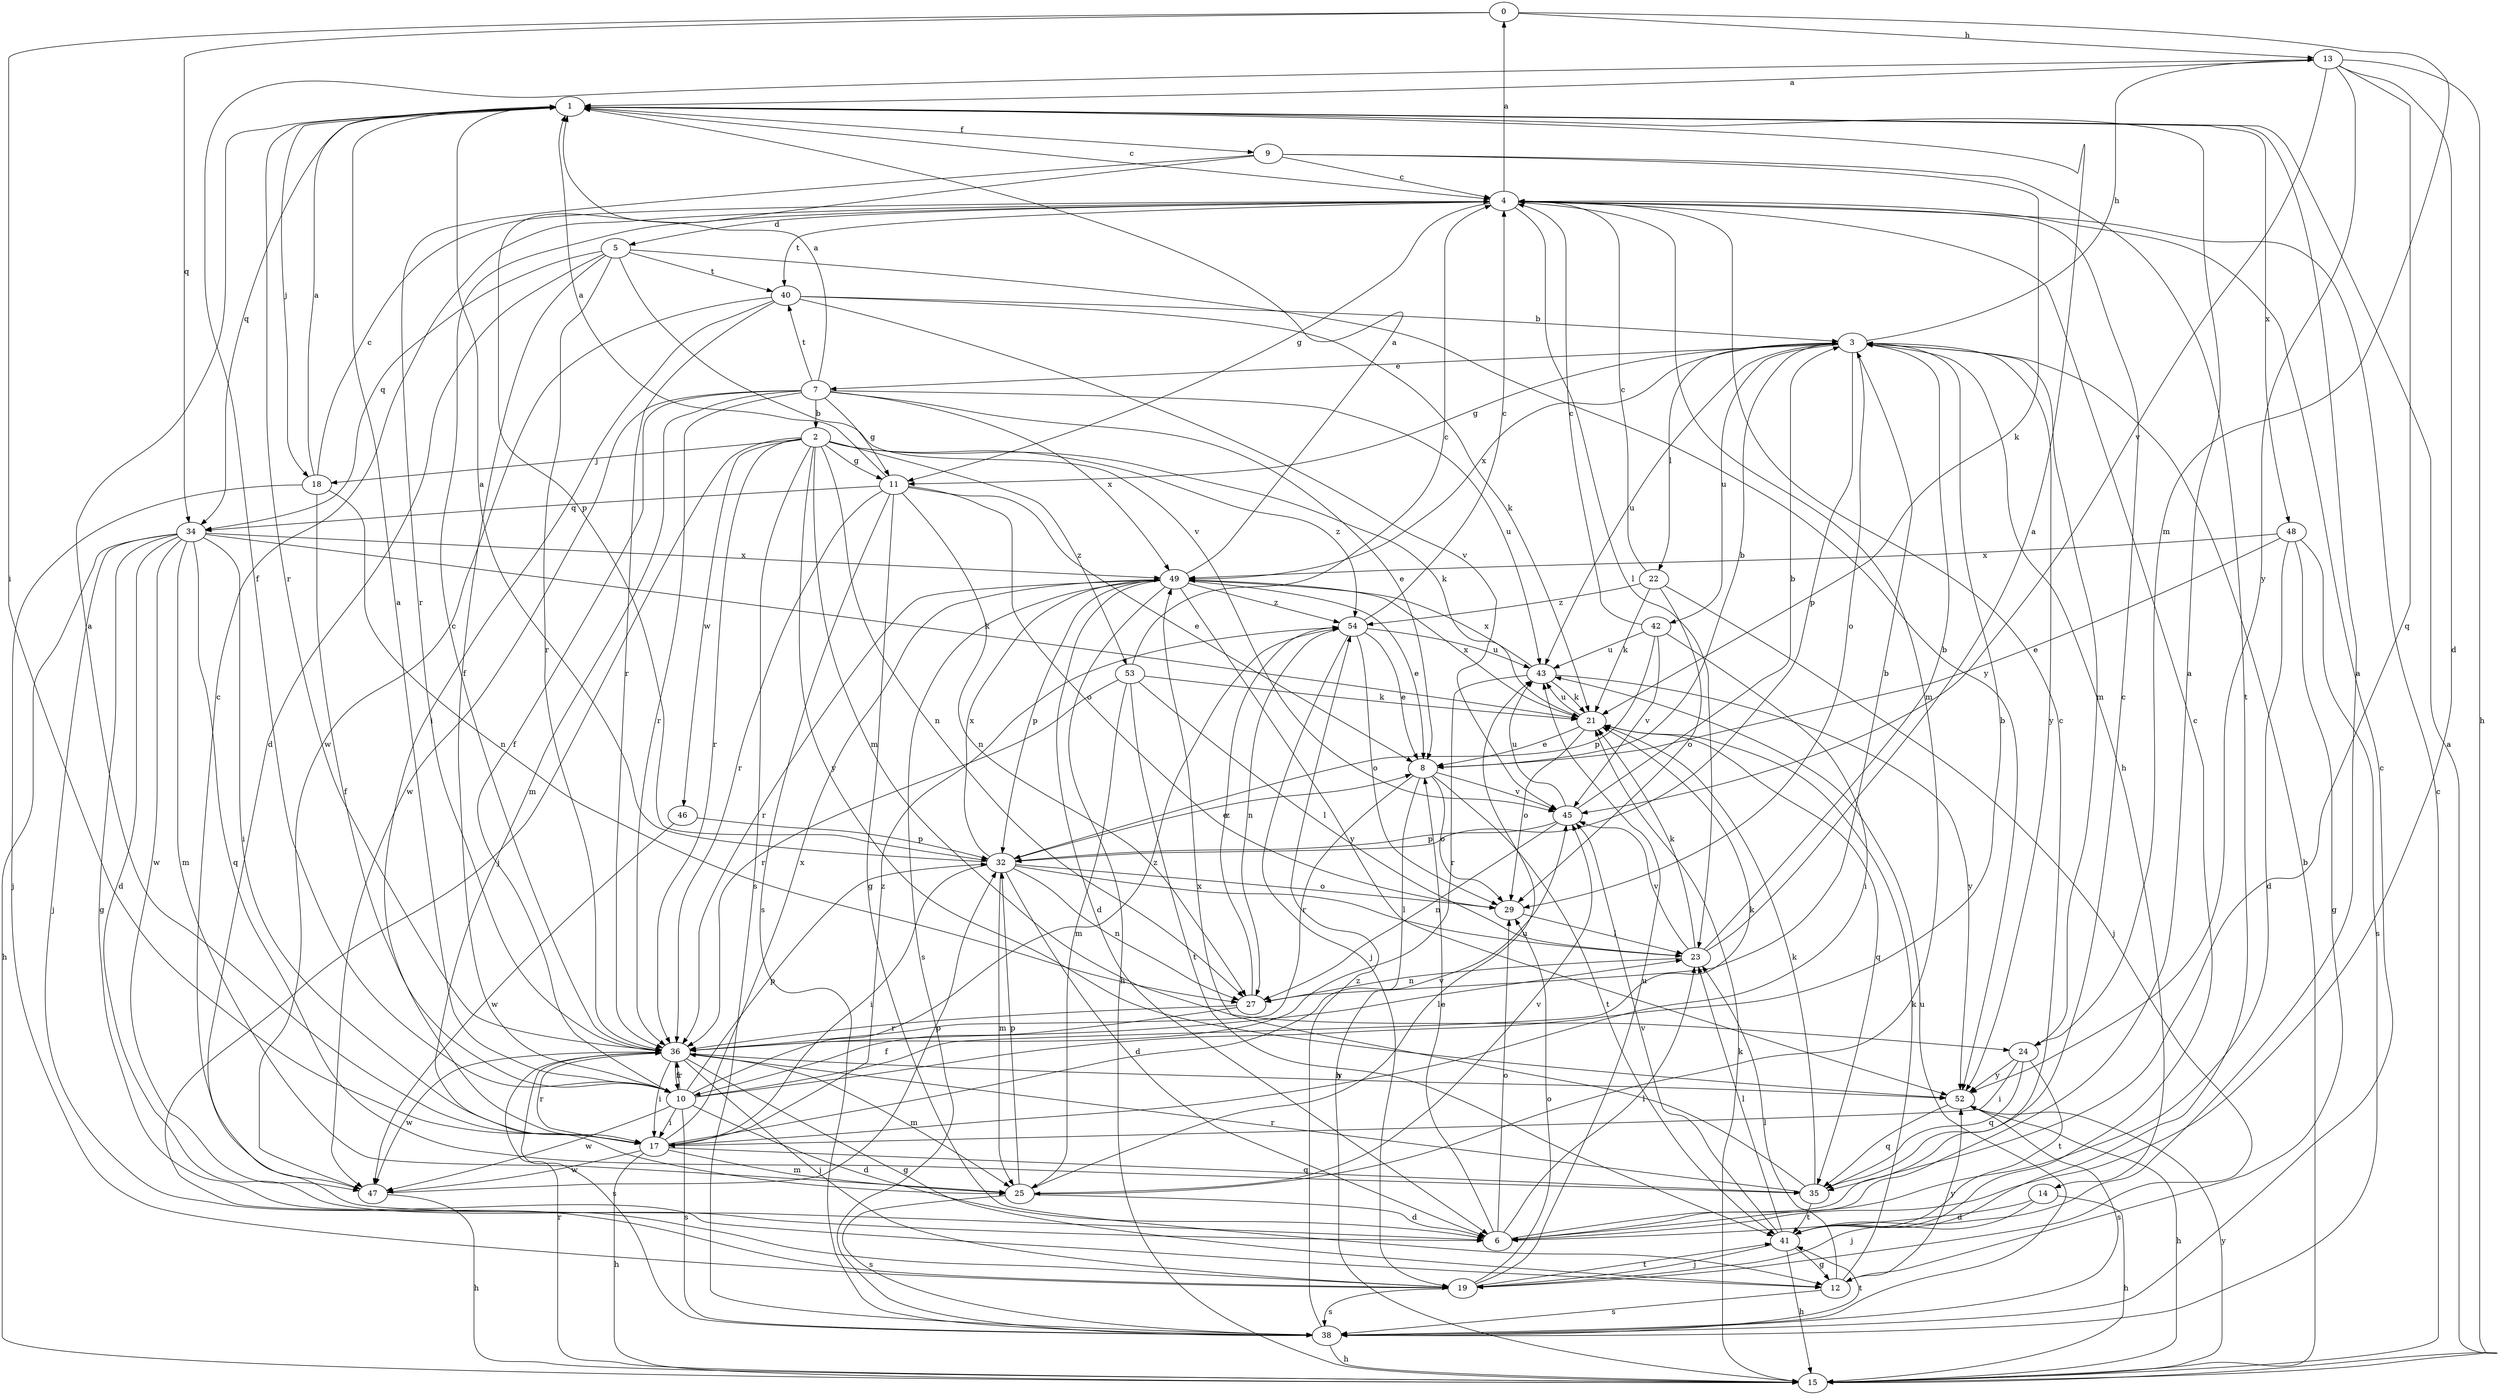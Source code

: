 strict digraph  {
0;
1;
2;
3;
4;
5;
6;
7;
8;
9;
10;
11;
12;
13;
14;
15;
17;
18;
19;
21;
22;
23;
24;
25;
27;
29;
32;
34;
35;
36;
38;
40;
41;
42;
43;
45;
46;
47;
48;
49;
52;
53;
54;
0 -> 13  [label=h];
0 -> 17  [label=i];
0 -> 24  [label=m];
0 -> 34  [label=q];
1 -> 4  [label=c];
1 -> 9  [label=f];
1 -> 18  [label=j];
1 -> 34  [label=q];
1 -> 36  [label=r];
1 -> 48  [label=x];
2 -> 11  [label=g];
2 -> 18  [label=j];
2 -> 19  [label=j];
2 -> 21  [label=k];
2 -> 24  [label=m];
2 -> 27  [label=n];
2 -> 36  [label=r];
2 -> 38  [label=s];
2 -> 46  [label=w];
2 -> 52  [label=y];
2 -> 53  [label=z];
2 -> 54  [label=z];
3 -> 7  [label=e];
3 -> 11  [label=g];
3 -> 13  [label=h];
3 -> 14  [label=h];
3 -> 22  [label=l];
3 -> 24  [label=m];
3 -> 29  [label=o];
3 -> 32  [label=p];
3 -> 42  [label=u];
3 -> 43  [label=u];
3 -> 49  [label=x];
3 -> 52  [label=y];
4 -> 0  [label=a];
4 -> 5  [label=d];
4 -> 11  [label=g];
4 -> 23  [label=l];
4 -> 25  [label=m];
4 -> 40  [label=t];
5 -> 6  [label=d];
5 -> 10  [label=f];
5 -> 34  [label=q];
5 -> 36  [label=r];
5 -> 40  [label=t];
5 -> 45  [label=v];
5 -> 52  [label=y];
6 -> 1  [label=a];
6 -> 4  [label=c];
6 -> 8  [label=e];
6 -> 23  [label=l];
6 -> 29  [label=o];
7 -> 1  [label=a];
7 -> 2  [label=b];
7 -> 8  [label=e];
7 -> 10  [label=f];
7 -> 11  [label=g];
7 -> 25  [label=m];
7 -> 36  [label=r];
7 -> 40  [label=t];
7 -> 43  [label=u];
7 -> 47  [label=w];
7 -> 49  [label=x];
8 -> 3  [label=b];
8 -> 15  [label=h];
8 -> 29  [label=o];
8 -> 36  [label=r];
8 -> 41  [label=t];
8 -> 45  [label=v];
9 -> 4  [label=c];
9 -> 21  [label=k];
9 -> 32  [label=p];
9 -> 36  [label=r];
9 -> 41  [label=t];
10 -> 1  [label=a];
10 -> 3  [label=b];
10 -> 6  [label=d];
10 -> 17  [label=i];
10 -> 21  [label=k];
10 -> 32  [label=p];
10 -> 36  [label=r];
10 -> 38  [label=s];
10 -> 47  [label=w];
10 -> 54  [label=z];
11 -> 1  [label=a];
11 -> 8  [label=e];
11 -> 12  [label=g];
11 -> 27  [label=n];
11 -> 29  [label=o];
11 -> 34  [label=q];
11 -> 36  [label=r];
11 -> 38  [label=s];
12 -> 21  [label=k];
12 -> 23  [label=l];
12 -> 38  [label=s];
12 -> 52  [label=y];
13 -> 1  [label=a];
13 -> 6  [label=d];
13 -> 10  [label=f];
13 -> 15  [label=h];
13 -> 35  [label=q];
13 -> 45  [label=v];
13 -> 52  [label=y];
14 -> 6  [label=d];
14 -> 15  [label=h];
14 -> 19  [label=j];
15 -> 1  [label=a];
15 -> 3  [label=b];
15 -> 4  [label=c];
15 -> 21  [label=k];
15 -> 36  [label=r];
15 -> 52  [label=y];
17 -> 1  [label=a];
17 -> 15  [label=h];
17 -> 25  [label=m];
17 -> 35  [label=q];
17 -> 36  [label=r];
17 -> 45  [label=v];
17 -> 47  [label=w];
17 -> 49  [label=x];
17 -> 54  [label=z];
18 -> 1  [label=a];
18 -> 4  [label=c];
18 -> 10  [label=f];
18 -> 19  [label=j];
18 -> 27  [label=n];
19 -> 29  [label=o];
19 -> 38  [label=s];
19 -> 41  [label=t];
19 -> 43  [label=u];
21 -> 8  [label=e];
21 -> 29  [label=o];
21 -> 35  [label=q];
21 -> 43  [label=u];
21 -> 49  [label=x];
22 -> 4  [label=c];
22 -> 19  [label=j];
22 -> 21  [label=k];
22 -> 29  [label=o];
22 -> 54  [label=z];
23 -> 1  [label=a];
23 -> 3  [label=b];
23 -> 21  [label=k];
23 -> 27  [label=n];
23 -> 45  [label=v];
24 -> 17  [label=i];
24 -> 35  [label=q];
24 -> 41  [label=t];
24 -> 52  [label=y];
25 -> 6  [label=d];
25 -> 32  [label=p];
25 -> 38  [label=s];
25 -> 43  [label=u];
25 -> 45  [label=v];
27 -> 3  [label=b];
27 -> 10  [label=f];
27 -> 36  [label=r];
27 -> 54  [label=z];
29 -> 23  [label=l];
32 -> 1  [label=a];
32 -> 6  [label=d];
32 -> 8  [label=e];
32 -> 17  [label=i];
32 -> 23  [label=l];
32 -> 25  [label=m];
32 -> 27  [label=n];
32 -> 29  [label=o];
32 -> 49  [label=x];
34 -> 6  [label=d];
34 -> 12  [label=g];
34 -> 15  [label=h];
34 -> 17  [label=i];
34 -> 19  [label=j];
34 -> 21  [label=k];
34 -> 25  [label=m];
34 -> 35  [label=q];
34 -> 47  [label=w];
34 -> 49  [label=x];
35 -> 4  [label=c];
35 -> 21  [label=k];
35 -> 36  [label=r];
35 -> 41  [label=t];
35 -> 49  [label=x];
36 -> 4  [label=c];
36 -> 10  [label=f];
36 -> 12  [label=g];
36 -> 17  [label=i];
36 -> 19  [label=j];
36 -> 23  [label=l];
36 -> 25  [label=m];
36 -> 38  [label=s];
36 -> 47  [label=w];
36 -> 52  [label=y];
38 -> 4  [label=c];
38 -> 15  [label=h];
38 -> 41  [label=t];
38 -> 43  [label=u];
38 -> 54  [label=z];
40 -> 3  [label=b];
40 -> 17  [label=i];
40 -> 21  [label=k];
40 -> 36  [label=r];
40 -> 45  [label=v];
40 -> 47  [label=w];
41 -> 1  [label=a];
41 -> 4  [label=c];
41 -> 12  [label=g];
41 -> 15  [label=h];
41 -> 19  [label=j];
41 -> 23  [label=l];
41 -> 45  [label=v];
42 -> 4  [label=c];
42 -> 17  [label=i];
42 -> 32  [label=p];
42 -> 43  [label=u];
42 -> 45  [label=v];
43 -> 21  [label=k];
43 -> 36  [label=r];
43 -> 49  [label=x];
43 -> 52  [label=y];
45 -> 3  [label=b];
45 -> 27  [label=n];
45 -> 32  [label=p];
45 -> 43  [label=u];
46 -> 32  [label=p];
46 -> 47  [label=w];
47 -> 4  [label=c];
47 -> 15  [label=h];
47 -> 32  [label=p];
48 -> 6  [label=d];
48 -> 8  [label=e];
48 -> 12  [label=g];
48 -> 38  [label=s];
48 -> 49  [label=x];
49 -> 1  [label=a];
49 -> 6  [label=d];
49 -> 8  [label=e];
49 -> 15  [label=h];
49 -> 32  [label=p];
49 -> 36  [label=r];
49 -> 38  [label=s];
49 -> 52  [label=y];
49 -> 54  [label=z];
52 -> 15  [label=h];
52 -> 35  [label=q];
52 -> 38  [label=s];
53 -> 4  [label=c];
53 -> 21  [label=k];
53 -> 23  [label=l];
53 -> 25  [label=m];
53 -> 36  [label=r];
53 -> 41  [label=t];
54 -> 4  [label=c];
54 -> 8  [label=e];
54 -> 19  [label=j];
54 -> 27  [label=n];
54 -> 29  [label=o];
54 -> 43  [label=u];
}
